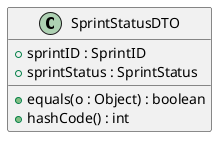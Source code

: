 @startuml

class SprintStatusDTO {
    + sprintID : SprintID
    + sprintStatus : SprintStatus
    + equals(o : Object) : boolean
    + hashCode() : int
}
@enduml